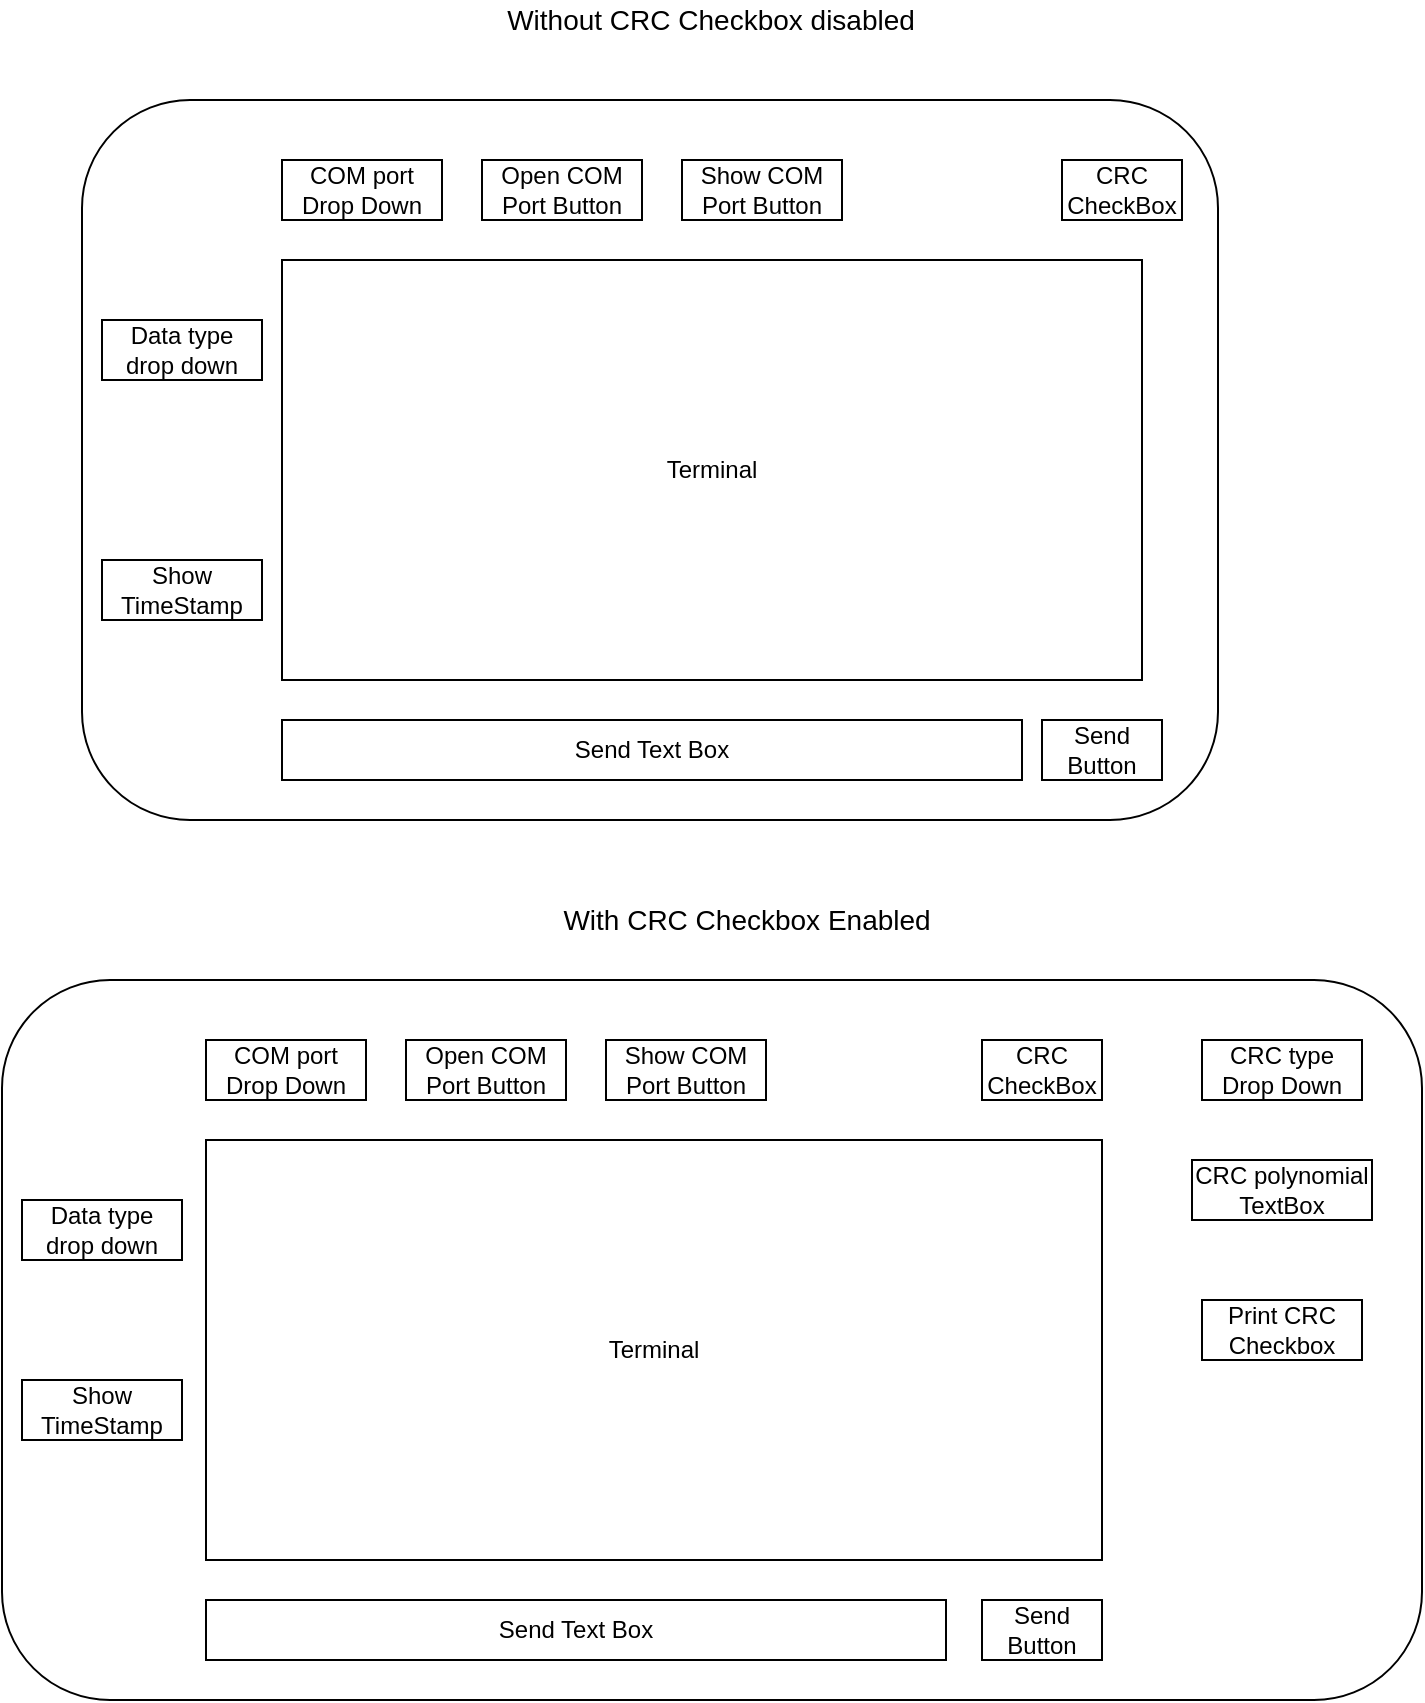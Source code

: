 <mxfile version="14.5.3" type="device" pages="5"><diagram id="C5RBs43oDa-KdzZeNtuy" name="UI Design"><mxGraphModel dx="920" dy="514" grid="1" gridSize="10" guides="1" tooltips="1" connect="1" arrows="1" fold="1" page="1" pageScale="1" pageWidth="827" pageHeight="1169" math="0" shadow="0"><root><mxCell id="WIyWlLk6GJQsqaUBKTNV-0"/><mxCell id="WIyWlLk6GJQsqaUBKTNV-1" parent="WIyWlLk6GJQsqaUBKTNV-0"/><mxCell id="XEz_fvFYkwtrqIlj1yFR-0" value="" style="rounded=1;whiteSpace=wrap;html=1;" vertex="1" parent="WIyWlLk6GJQsqaUBKTNV-1"><mxGeometry x="100" y="80" width="568" height="360" as="geometry"/></mxCell><mxCell id="XEz_fvFYkwtrqIlj1yFR-3" value="&lt;font style=&quot;font-size: 14px&quot;&gt;Without CRC Checkbox disabled&lt;/font&gt;" style="text;html=1;align=center;verticalAlign=middle;resizable=0;points=[];autosize=1;" vertex="1" parent="WIyWlLk6GJQsqaUBKTNV-1"><mxGeometry x="304" y="30" width="220" height="20" as="geometry"/></mxCell><mxCell id="XEz_fvFYkwtrqIlj1yFR-4" value="COM port Drop Down" style="rounded=0;whiteSpace=wrap;html=1;" vertex="1" parent="WIyWlLk6GJQsqaUBKTNV-1"><mxGeometry x="200" y="110" width="80" height="30" as="geometry"/></mxCell><mxCell id="XEz_fvFYkwtrqIlj1yFR-5" value="Terminal" style="rounded=0;whiteSpace=wrap;html=1;" vertex="1" parent="WIyWlLk6GJQsqaUBKTNV-1"><mxGeometry x="200" y="160" width="430" height="210" as="geometry"/></mxCell><mxCell id="XEz_fvFYkwtrqIlj1yFR-6" value="Send Text Box" style="rounded=0;whiteSpace=wrap;html=1;" vertex="1" parent="WIyWlLk6GJQsqaUBKTNV-1"><mxGeometry x="200" y="390" width="370" height="30" as="geometry"/></mxCell><mxCell id="XEz_fvFYkwtrqIlj1yFR-8" value="Send Button" style="rounded=0;whiteSpace=wrap;html=1;" vertex="1" parent="WIyWlLk6GJQsqaUBKTNV-1"><mxGeometry x="580" y="390" width="60" height="30" as="geometry"/></mxCell><mxCell id="XEz_fvFYkwtrqIlj1yFR-9" value="Open COM Port Button" style="rounded=0;whiteSpace=wrap;html=1;" vertex="1" parent="WIyWlLk6GJQsqaUBKTNV-1"><mxGeometry x="300" y="110" width="80" height="30" as="geometry"/></mxCell><mxCell id="XEz_fvFYkwtrqIlj1yFR-10" value="Show COM Port Button" style="rounded=0;whiteSpace=wrap;html=1;" vertex="1" parent="WIyWlLk6GJQsqaUBKTNV-1"><mxGeometry x="400" y="110" width="80" height="30" as="geometry"/></mxCell><mxCell id="XEz_fvFYkwtrqIlj1yFR-11" value="CRC CheckBox" style="rounded=0;whiteSpace=wrap;html=1;" vertex="1" parent="WIyWlLk6GJQsqaUBKTNV-1"><mxGeometry x="590" y="110" width="60" height="30" as="geometry"/></mxCell><mxCell id="XEz_fvFYkwtrqIlj1yFR-12" value="" style="rounded=1;whiteSpace=wrap;html=1;" vertex="1" parent="WIyWlLk6GJQsqaUBKTNV-1"><mxGeometry x="60" y="520" width="710" height="360" as="geometry"/></mxCell><mxCell id="XEz_fvFYkwtrqIlj1yFR-13" value="&lt;font style=&quot;font-size: 14px&quot;&gt;With CRC Checkbox Enabled&lt;/font&gt;" style="text;html=1;align=center;verticalAlign=middle;resizable=0;points=[];autosize=1;" vertex="1" parent="WIyWlLk6GJQsqaUBKTNV-1"><mxGeometry x="332" y="480" width="200" height="20" as="geometry"/></mxCell><mxCell id="XEz_fvFYkwtrqIlj1yFR-14" value="COM port Drop Down" style="rounded=0;whiteSpace=wrap;html=1;" vertex="1" parent="WIyWlLk6GJQsqaUBKTNV-1"><mxGeometry x="162" y="550" width="80" height="30" as="geometry"/></mxCell><mxCell id="XEz_fvFYkwtrqIlj1yFR-15" value="Terminal" style="rounded=0;whiteSpace=wrap;html=1;" vertex="1" parent="WIyWlLk6GJQsqaUBKTNV-1"><mxGeometry x="162" y="600" width="448" height="210" as="geometry"/></mxCell><mxCell id="XEz_fvFYkwtrqIlj1yFR-16" value="Send Text Box" style="rounded=0;whiteSpace=wrap;html=1;" vertex="1" parent="WIyWlLk6GJQsqaUBKTNV-1"><mxGeometry x="162" y="830" width="370" height="30" as="geometry"/></mxCell><mxCell id="XEz_fvFYkwtrqIlj1yFR-17" value="Send Button" style="rounded=0;whiteSpace=wrap;html=1;" vertex="1" parent="WIyWlLk6GJQsqaUBKTNV-1"><mxGeometry x="550" y="830" width="60" height="30" as="geometry"/></mxCell><mxCell id="XEz_fvFYkwtrqIlj1yFR-18" value="Open COM Port Button" style="rounded=0;whiteSpace=wrap;html=1;" vertex="1" parent="WIyWlLk6GJQsqaUBKTNV-1"><mxGeometry x="262" y="550" width="80" height="30" as="geometry"/></mxCell><mxCell id="XEz_fvFYkwtrqIlj1yFR-19" value="Show COM Port Button" style="rounded=0;whiteSpace=wrap;html=1;" vertex="1" parent="WIyWlLk6GJQsqaUBKTNV-1"><mxGeometry x="362" y="550" width="80" height="30" as="geometry"/></mxCell><mxCell id="XEz_fvFYkwtrqIlj1yFR-20" value="CRC CheckBox" style="rounded=0;whiteSpace=wrap;html=1;" vertex="1" parent="WIyWlLk6GJQsqaUBKTNV-1"><mxGeometry x="550" y="550" width="60" height="30" as="geometry"/></mxCell><mxCell id="XEz_fvFYkwtrqIlj1yFR-21" value="CRC type Drop Down" style="rounded=0;whiteSpace=wrap;html=1;" vertex="1" parent="WIyWlLk6GJQsqaUBKTNV-1"><mxGeometry x="660" y="550" width="80" height="30" as="geometry"/></mxCell><mxCell id="XEz_fvFYkwtrqIlj1yFR-22" value="CRC polynomial TextBox" style="rounded=0;whiteSpace=wrap;html=1;" vertex="1" parent="WIyWlLk6GJQsqaUBKTNV-1"><mxGeometry x="655" y="610" width="90" height="30" as="geometry"/></mxCell><mxCell id="XEz_fvFYkwtrqIlj1yFR-23" value="Print CRC Checkbox" style="rounded=0;whiteSpace=wrap;html=1;" vertex="1" parent="WIyWlLk6GJQsqaUBKTNV-1"><mxGeometry x="660" y="680" width="80" height="30" as="geometry"/></mxCell><mxCell id="XEz_fvFYkwtrqIlj1yFR-24" value="Data type drop down" style="rounded=0;whiteSpace=wrap;html=1;" vertex="1" parent="WIyWlLk6GJQsqaUBKTNV-1"><mxGeometry x="110" y="190" width="80" height="30" as="geometry"/></mxCell><mxCell id="XEz_fvFYkwtrqIlj1yFR-25" value="Data type drop down" style="rounded=0;whiteSpace=wrap;html=1;" vertex="1" parent="WIyWlLk6GJQsqaUBKTNV-1"><mxGeometry x="70" y="630" width="80" height="30" as="geometry"/></mxCell><mxCell id="b4XtFa6cuNdvDN2xAQlx-0" value="Show TimeStamp" style="rounded=0;whiteSpace=wrap;html=1;" vertex="1" parent="WIyWlLk6GJQsqaUBKTNV-1"><mxGeometry x="70" y="720" width="80" height="30" as="geometry"/></mxCell><mxCell id="b4XtFa6cuNdvDN2xAQlx-2" value="Show TimeStamp" style="rounded=0;whiteSpace=wrap;html=1;" vertex="1" parent="WIyWlLk6GJQsqaUBKTNV-1"><mxGeometry x="110" y="310" width="80" height="30" as="geometry"/></mxCell></root></mxGraphModel></diagram><diagram id="1SnRjOVSuh64OR3Ds9xH" name="Initialisation"><mxGraphModel dx="782" dy="437" grid="1" gridSize="10" guides="1" tooltips="1" connect="1" arrows="1" fold="1" page="1" pageScale="1" pageWidth="850" pageHeight="1100" math="0" shadow="0"><root><mxCell id="d0MPrrit9mhsGWAREOGw-0"/><mxCell id="d0MPrrit9mhsGWAREOGw-1" parent="d0MPrrit9mhsGWAREOGw-0"/><mxCell id="A4757tBRclksy_h-h9o6-0" value="" style="rounded=0;html=1;jettySize=auto;orthogonalLoop=1;fontSize=11;endArrow=block;endFill=0;endSize=8;strokeWidth=1;shadow=0;labelBackgroundColor=none;edgeStyle=orthogonalEdgeStyle;" edge="1" parent="d0MPrrit9mhsGWAREOGw-1" source="A4757tBRclksy_h-h9o6-1" target="A4757tBRclksy_h-h9o6-4"><mxGeometry relative="1" as="geometry"/></mxCell><mxCell id="A4757tBRclksy_h-h9o6-1" value="Lamp doesn't work" style="rounded=1;whiteSpace=wrap;html=1;fontSize=12;glass=0;strokeWidth=1;shadow=0;" vertex="1" parent="d0MPrrit9mhsGWAREOGw-1"><mxGeometry x="160" y="80" width="120" height="40" as="geometry"/></mxCell><mxCell id="A4757tBRclksy_h-h9o6-2" value="Yes" style="rounded=0;html=1;jettySize=auto;orthogonalLoop=1;fontSize=11;endArrow=block;endFill=0;endSize=8;strokeWidth=1;shadow=0;labelBackgroundColor=none;edgeStyle=orthogonalEdgeStyle;" edge="1" parent="d0MPrrit9mhsGWAREOGw-1" source="A4757tBRclksy_h-h9o6-4" target="A4757tBRclksy_h-h9o6-8"><mxGeometry y="20" relative="1" as="geometry"><mxPoint as="offset"/></mxGeometry></mxCell><mxCell id="A4757tBRclksy_h-h9o6-3" value="No" style="edgeStyle=orthogonalEdgeStyle;rounded=0;html=1;jettySize=auto;orthogonalLoop=1;fontSize=11;endArrow=block;endFill=0;endSize=8;strokeWidth=1;shadow=0;labelBackgroundColor=none;" edge="1" parent="d0MPrrit9mhsGWAREOGw-1" source="A4757tBRclksy_h-h9o6-4" target="A4757tBRclksy_h-h9o6-5"><mxGeometry y="10" relative="1" as="geometry"><mxPoint as="offset"/></mxGeometry></mxCell><mxCell id="A4757tBRclksy_h-h9o6-4" value="Lamp&lt;br&gt;plugged in?" style="rhombus;whiteSpace=wrap;html=1;shadow=0;fontFamily=Helvetica;fontSize=12;align=center;strokeWidth=1;spacing=6;spacingTop=-4;" vertex="1" parent="d0MPrrit9mhsGWAREOGw-1"><mxGeometry x="170" y="170" width="100" height="80" as="geometry"/></mxCell><mxCell id="A4757tBRclksy_h-h9o6-5" value="Plug in lamp" style="rounded=1;whiteSpace=wrap;html=1;fontSize=12;glass=0;strokeWidth=1;shadow=0;" vertex="1" parent="d0MPrrit9mhsGWAREOGw-1"><mxGeometry x="320" y="190" width="120" height="40" as="geometry"/></mxCell><mxCell id="A4757tBRclksy_h-h9o6-6" value="No" style="rounded=0;html=1;jettySize=auto;orthogonalLoop=1;fontSize=11;endArrow=block;endFill=0;endSize=8;strokeWidth=1;shadow=0;labelBackgroundColor=none;edgeStyle=orthogonalEdgeStyle;" edge="1" parent="d0MPrrit9mhsGWAREOGw-1" source="A4757tBRclksy_h-h9o6-8" target="A4757tBRclksy_h-h9o6-9"><mxGeometry x="0.333" y="20" relative="1" as="geometry"><mxPoint as="offset"/></mxGeometry></mxCell><mxCell id="A4757tBRclksy_h-h9o6-7" value="Yes" style="edgeStyle=orthogonalEdgeStyle;rounded=0;html=1;jettySize=auto;orthogonalLoop=1;fontSize=11;endArrow=block;endFill=0;endSize=8;strokeWidth=1;shadow=0;labelBackgroundColor=none;" edge="1" parent="d0MPrrit9mhsGWAREOGw-1" source="A4757tBRclksy_h-h9o6-8" target="A4757tBRclksy_h-h9o6-10"><mxGeometry y="10" relative="1" as="geometry"><mxPoint as="offset"/></mxGeometry></mxCell><mxCell id="A4757tBRclksy_h-h9o6-8" value="Bulb&lt;br&gt;burned out?" style="rhombus;whiteSpace=wrap;html=1;shadow=0;fontFamily=Helvetica;fontSize=12;align=center;strokeWidth=1;spacing=6;spacingTop=-4;" vertex="1" parent="d0MPrrit9mhsGWAREOGw-1"><mxGeometry x="170" y="290" width="100" height="80" as="geometry"/></mxCell><mxCell id="A4757tBRclksy_h-h9o6-9" value="Repair Lamp" style="rounded=1;whiteSpace=wrap;html=1;fontSize=12;glass=0;strokeWidth=1;shadow=0;" vertex="1" parent="d0MPrrit9mhsGWAREOGw-1"><mxGeometry x="160" y="430" width="120" height="40" as="geometry"/></mxCell><mxCell id="A4757tBRclksy_h-h9o6-10" value="Replace Bulb" style="rounded=1;whiteSpace=wrap;html=1;fontSize=12;glass=0;strokeWidth=1;shadow=0;" vertex="1" parent="d0MPrrit9mhsGWAREOGw-1"><mxGeometry x="320" y="310" width="120" height="40" as="geometry"/></mxCell></root></mxGraphModel></diagram><diagram id="dII1fdizu-SOkdLJ8k9K" name="Open COM Port"><mxGraphModel dx="782" dy="437" grid="1" gridSize="10" guides="1" tooltips="1" connect="1" arrows="1" fold="1" page="1" pageScale="1" pageWidth="850" pageHeight="1100" math="0" shadow="0"><root><mxCell id="78eVPGWUk5AeE-l3TVTg-0"/><mxCell id="78eVPGWUk5AeE-l3TVTg-1" parent="78eVPGWUk5AeE-l3TVTg-0"/></root></mxGraphModel></diagram><diagram id="bEAW0wfvHlCI09H-PgLo" name="Receive"><mxGraphModel dx="782" dy="437" grid="1" gridSize="10" guides="1" tooltips="1" connect="1" arrows="1" fold="1" page="1" pageScale="1" pageWidth="850" pageHeight="1100" math="0" shadow="0"><root><mxCell id="s_I_xUoxzSQsAZvOqe-F-0"/><mxCell id="s_I_xUoxzSQsAZvOqe-F-1" parent="s_I_xUoxzSQsAZvOqe-F-0"/></root></mxGraphModel></diagram><diagram id="iiYVswWi_4KK2Q6Yayhm" name="Send"><mxGraphModel dx="782" dy="437" grid="1" gridSize="10" guides="1" tooltips="1" connect="1" arrows="1" fold="1" page="1" pageScale="1" pageWidth="850" pageHeight="1100" math="0" shadow="0"><root><mxCell id="T3rmkrE_L4KwV60K7-ol-0"/><mxCell id="T3rmkrE_L4KwV60K7-ol-1" parent="T3rmkrE_L4KwV60K7-ol-0"/></root></mxGraphModel></diagram></mxfile>